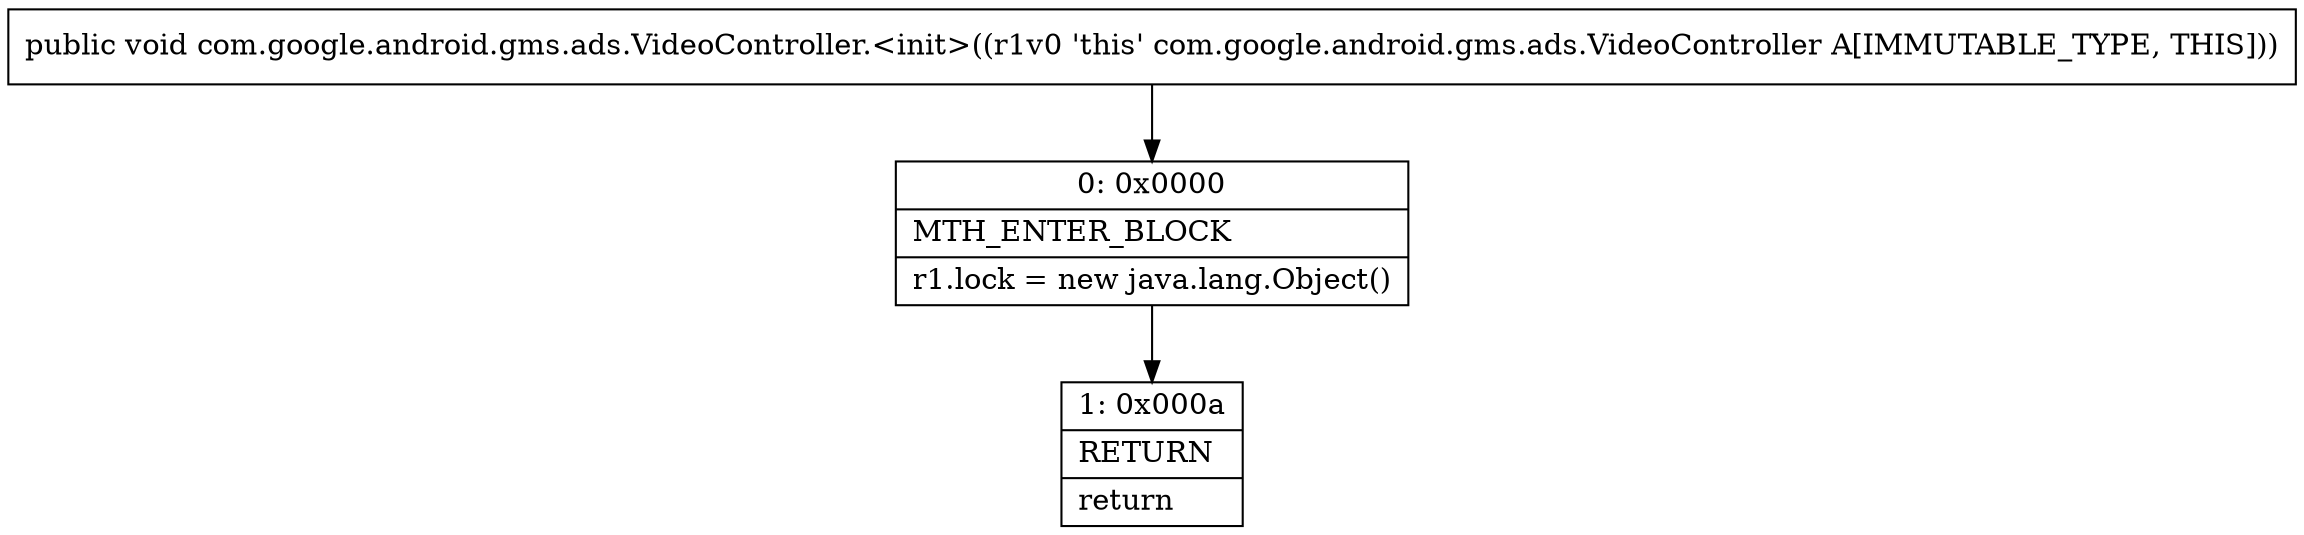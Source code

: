 digraph "CFG forcom.google.android.gms.ads.VideoController.\<init\>()V" {
Node_0 [shape=record,label="{0\:\ 0x0000|MTH_ENTER_BLOCK\l|r1.lock = new java.lang.Object()\l}"];
Node_1 [shape=record,label="{1\:\ 0x000a|RETURN\l|return\l}"];
MethodNode[shape=record,label="{public void com.google.android.gms.ads.VideoController.\<init\>((r1v0 'this' com.google.android.gms.ads.VideoController A[IMMUTABLE_TYPE, THIS])) }"];
MethodNode -> Node_0;
Node_0 -> Node_1;
}

